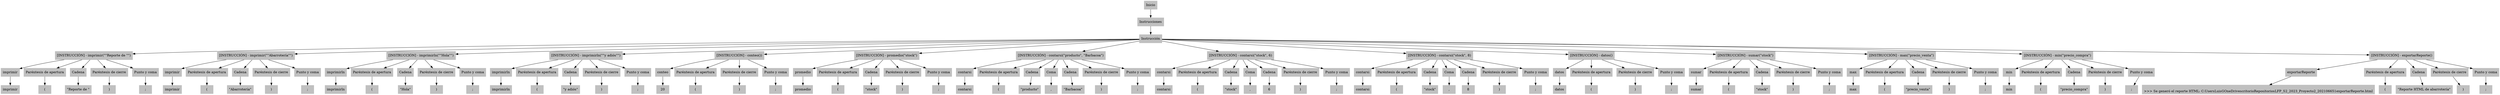 digraph "Arbol de derivación" {
	bgcolor=white fontname=Helvetica fontsize=12 rankdir=TB
	node [color=lightgray fontcolor=black shape=rectangle style=filled]
	"0e68084c-7600-11ee-be47-089798b85202" [label=Inicio color=gray]
	"0e716036-7600-11ee-9dbb-089798b85202" [label="Instrucción" color=gray]
	"0e716037-7600-11ee-bf74-089798b85202" [label=Instrucciones color=gray]
	"0e68084c-7600-11ee-be47-089798b85202" -> "0e716037-7600-11ee-bf74-089798b85202" [color=black]
	"0e716037-7600-11ee-bf74-089798b85202" -> "0e716036-7600-11ee-9dbb-089798b85202" [color=black]
	"0e716038-7600-11ee-a0fa-089798b85202" [label=imprimir color=gray]
	"0e716039-7600-11ee-ac3c-089798b85202" [label=imprimir color=gray]
	"0e716038-7600-11ee-a0fa-089798b85202" -> "0e716039-7600-11ee-ac3c-089798b85202" [color=black]
	"0e71603a-7600-11ee-8a0e-089798b85202" [label="Paréntesis de apertura" color=gray]
	"0e71603b-7600-11ee-ab86-089798b85202" [label="(" color=gray]
	"0e71603a-7600-11ee-8a0e-089798b85202" -> "0e71603b-7600-11ee-ab86-089798b85202" [color=black]
	"0e71603c-7600-11ee-9a0d-089798b85202" [label=Cadena color=gray]
	"0e71603d-7600-11ee-ba60-089798b85202" [label="\"Reporte de \"" color=gray]
	"0e71603c-7600-11ee-9a0d-089798b85202" -> "0e71603d-7600-11ee-ba60-089798b85202" [color=black]
	"0e71603e-7600-11ee-a815-089798b85202" [label="Paréntesis de cierre" color=gray]
	"0e71603f-7600-11ee-865a-089798b85202" [label=")" color=gray]
	"0e71603e-7600-11ee-a815-089798b85202" -> "0e71603f-7600-11ee-865a-089798b85202" [color=black]
	"0e716040-7600-11ee-8775-089798b85202" [label="Punto y coma" color=gray]
	"0e716041-7600-11ee-875f-089798b85202" [label=";" color=gray]
	"0e716040-7600-11ee-8775-089798b85202" -> "0e716041-7600-11ee-875f-089798b85202" [color=black]
	"0e716042-7600-11ee-aec6-089798b85202" [label="[INSTRUCCIÓN] - imprimir(\"\"Reporte de \"\")" color=gray]
	"0e716042-7600-11ee-aec6-089798b85202" -> "0e716038-7600-11ee-a0fa-089798b85202" [color=black]
	"0e716042-7600-11ee-aec6-089798b85202" -> "0e71603a-7600-11ee-8a0e-089798b85202" [color=black]
	"0e716042-7600-11ee-aec6-089798b85202" -> "0e71603c-7600-11ee-9a0d-089798b85202" [color=black]
	"0e716042-7600-11ee-aec6-089798b85202" -> "0e71603e-7600-11ee-a815-089798b85202" [color=black]
	"0e716042-7600-11ee-aec6-089798b85202" -> "0e716040-7600-11ee-8775-089798b85202" [color=black]
	"0e716036-7600-11ee-9dbb-089798b85202" -> "0e716042-7600-11ee-aec6-089798b85202" [color=black]
	"0e718743-7600-11ee-9fa3-089798b85202" [label=imprimir color=gray]
	"0e718744-7600-11ee-87bd-089798b85202" [label=imprimir color=gray]
	"0e718743-7600-11ee-9fa3-089798b85202" -> "0e718744-7600-11ee-87bd-089798b85202" [color=black]
	"0e718745-7600-11ee-a4f5-089798b85202" [label="Paréntesis de apertura" color=gray]
	"0e718746-7600-11ee-8bf6-089798b85202" [label="(" color=gray]
	"0e718745-7600-11ee-a4f5-089798b85202" -> "0e718746-7600-11ee-8bf6-089798b85202" [color=black]
	"0e718747-7600-11ee-9053-089798b85202" [label=Cadena color=gray]
	"0e718748-7600-11ee-bd67-089798b85202" [label="\"Abarrotería\"" color=gray]
	"0e718747-7600-11ee-9053-089798b85202" -> "0e718748-7600-11ee-bd67-089798b85202" [color=black]
	"0e718749-7600-11ee-af48-089798b85202" [label="Paréntesis de cierre" color=gray]
	"0e71874a-7600-11ee-a3d8-089798b85202" [label=")" color=gray]
	"0e718749-7600-11ee-af48-089798b85202" -> "0e71874a-7600-11ee-a3d8-089798b85202" [color=black]
	"0e71874b-7600-11ee-95bc-089798b85202" [label="Punto y coma" color=gray]
	"0e71874c-7600-11ee-bfb0-089798b85202" [label=";" color=gray]
	"0e71874b-7600-11ee-95bc-089798b85202" -> "0e71874c-7600-11ee-bfb0-089798b85202" [color=black]
	"0e71874d-7600-11ee-a07a-089798b85202" [label="[INSTRUCCIÓN] - imprimir(\"\"Abarrotería\"\")" color=gray]
	"0e71874d-7600-11ee-a07a-089798b85202" -> "0e718743-7600-11ee-9fa3-089798b85202" [color=black]
	"0e71874d-7600-11ee-a07a-089798b85202" -> "0e718745-7600-11ee-a4f5-089798b85202" [color=black]
	"0e71874d-7600-11ee-a07a-089798b85202" -> "0e718747-7600-11ee-9053-089798b85202" [color=black]
	"0e71874d-7600-11ee-a07a-089798b85202" -> "0e718749-7600-11ee-af48-089798b85202" [color=black]
	"0e71874d-7600-11ee-a07a-089798b85202" -> "0e71874b-7600-11ee-95bc-089798b85202" [color=black]
	"0e716036-7600-11ee-9dbb-089798b85202" -> "0e71874d-7600-11ee-a07a-089798b85202" [color=black]
	"0e71874e-7600-11ee-99c4-089798b85202" [label=imprimirln color=gray]
	"0e71874f-7600-11ee-8539-089798b85202" [label=imprimirln color=gray]
	"0e71874e-7600-11ee-99c4-089798b85202" -> "0e71874f-7600-11ee-8539-089798b85202" [color=black]
	"0e718750-7600-11ee-831e-089798b85202" [label="Paréntesis de apertura" color=gray]
	"0e718751-7600-11ee-a8db-089798b85202" [label="(" color=gray]
	"0e718750-7600-11ee-831e-089798b85202" -> "0e718751-7600-11ee-a8db-089798b85202" [color=black]
	"0e718752-7600-11ee-b62b-089798b85202" [label=Cadena color=gray]
	"0e71ae68-7600-11ee-aadd-089798b85202" [label="\"Hola\"" color=gray]
	"0e718752-7600-11ee-b62b-089798b85202" -> "0e71ae68-7600-11ee-aadd-089798b85202" [color=black]
	"0e71ae69-7600-11ee-9b6a-089798b85202" [label="Paréntesis de cierre" color=gray]
	"0e71ae6a-7600-11ee-b7b9-089798b85202" [label=")" color=gray]
	"0e71ae69-7600-11ee-9b6a-089798b85202" -> "0e71ae6a-7600-11ee-b7b9-089798b85202" [color=black]
	"0e71ae6b-7600-11ee-ba0e-089798b85202" [label="Punto y coma" color=gray]
	"0e71ae6c-7600-11ee-81f3-089798b85202" [label=";" color=gray]
	"0e71ae6b-7600-11ee-ba0e-089798b85202" -> "0e71ae6c-7600-11ee-81f3-089798b85202" [color=black]
	"0e71ae6d-7600-11ee-8784-089798b85202" [label="[INSTRUCCIÓN] - imprimirln(\"\"Hola\"\")" color=gray]
	"0e71ae6d-7600-11ee-8784-089798b85202" -> "0e71874e-7600-11ee-99c4-089798b85202" [color=black]
	"0e71ae6d-7600-11ee-8784-089798b85202" -> "0e718750-7600-11ee-831e-089798b85202" [color=black]
	"0e71ae6d-7600-11ee-8784-089798b85202" -> "0e718752-7600-11ee-b62b-089798b85202" [color=black]
	"0e71ae6d-7600-11ee-8784-089798b85202" -> "0e71ae69-7600-11ee-9b6a-089798b85202" [color=black]
	"0e71ae6d-7600-11ee-8784-089798b85202" -> "0e71ae6b-7600-11ee-ba0e-089798b85202" [color=black]
	"0e716036-7600-11ee-9dbb-089798b85202" -> "0e71ae6d-7600-11ee-8784-089798b85202" [color=black]
	"0e71ae6e-7600-11ee-a072-089798b85202" [label=imprimirln color=gray]
	"0e71ae6f-7600-11ee-ad0e-089798b85202" [label=imprimirln color=gray]
	"0e71ae6e-7600-11ee-a072-089798b85202" -> "0e71ae6f-7600-11ee-ad0e-089798b85202" [color=black]
	"0e71ae70-7600-11ee-b0d6-089798b85202" [label="Paréntesis de apertura" color=gray]
	"0e71ae71-7600-11ee-bb0d-089798b85202" [label="(" color=gray]
	"0e71ae70-7600-11ee-b0d6-089798b85202" -> "0e71ae71-7600-11ee-bb0d-089798b85202" [color=black]
	"0e71ae72-7600-11ee-9f35-089798b85202" [label=Cadena color=gray]
	"0e71ae73-7600-11ee-bbc2-089798b85202" [label="\"y adiós\"" color=gray]
	"0e71ae72-7600-11ee-9f35-089798b85202" -> "0e71ae73-7600-11ee-bbc2-089798b85202" [color=black]
	"0e71ae74-7600-11ee-b952-089798b85202" [label="Paréntesis de cierre" color=gray]
	"0e71ae75-7600-11ee-9a8d-089798b85202" [label=")" color=gray]
	"0e71ae74-7600-11ee-b952-089798b85202" -> "0e71ae75-7600-11ee-9a8d-089798b85202" [color=black]
	"0e71ae76-7600-11ee-8d16-089798b85202" [label="Punto y coma" color=gray]
	"0e71ae77-7600-11ee-9b5e-089798b85202" [label=";" color=gray]
	"0e71ae76-7600-11ee-8d16-089798b85202" -> "0e71ae77-7600-11ee-9b5e-089798b85202" [color=black]
	"0e71ae78-7600-11ee-b393-089798b85202" [label="[INSTRUCCIÓN] - imprimirln(\"\"y adiós\"\")" color=gray]
	"0e71ae78-7600-11ee-b393-089798b85202" -> "0e71ae6e-7600-11ee-a072-089798b85202" [color=black]
	"0e71ae78-7600-11ee-b393-089798b85202" -> "0e71ae70-7600-11ee-b0d6-089798b85202" [color=black]
	"0e71ae78-7600-11ee-b393-089798b85202" -> "0e71ae72-7600-11ee-9f35-089798b85202" [color=black]
	"0e71ae78-7600-11ee-b393-089798b85202" -> "0e71ae74-7600-11ee-b952-089798b85202" [color=black]
	"0e71ae78-7600-11ee-b393-089798b85202" -> "0e71ae76-7600-11ee-8d16-089798b85202" [color=black]
	"0e716036-7600-11ee-9dbb-089798b85202" -> "0e71ae78-7600-11ee-b393-089798b85202" [color=black]
	"0e71d575-7600-11ee-ae04-089798b85202" [label=conteo color=gray]
	"0e71d576-7600-11ee-beed-089798b85202" [label=20 color=gray]
	"0e71d577-7600-11ee-9636-089798b85202" [label="Paréntesis de apertura" color=gray]
	"0e71d578-7600-11ee-8d3a-089798b85202" [label="(" color=gray]
	"0e71d579-7600-11ee-bcf4-089798b85202" [label="Paréntesis de cierre" color=gray]
	"0e71d57a-7600-11ee-853f-089798b85202" [label=")" color=gray]
	"0e71d57b-7600-11ee-8071-089798b85202" [label="Punto y coma" color=gray]
	"0e71d57c-7600-11ee-9fda-089798b85202" [label=";" color=gray]
	"0e71d57d-7600-11ee-9a19-089798b85202" [label="[INSTRUCCIÓN] - conteo())" color=gray]
	"0e71d575-7600-11ee-ae04-089798b85202" -> "0e71d576-7600-11ee-beed-089798b85202" [color=black]
	"0e71d577-7600-11ee-9636-089798b85202" -> "0e71d578-7600-11ee-8d3a-089798b85202" [color=black]
	"0e71d579-7600-11ee-bcf4-089798b85202" -> "0e71d57a-7600-11ee-853f-089798b85202" [color=black]
	"0e71d57b-7600-11ee-8071-089798b85202" -> "0e71d57c-7600-11ee-9fda-089798b85202" [color=black]
	"0e71d57d-7600-11ee-9a19-089798b85202" -> "0e71d575-7600-11ee-ae04-089798b85202" [color=black]
	"0e71d57d-7600-11ee-9a19-089798b85202" -> "0e71d577-7600-11ee-9636-089798b85202" [color=black]
	"0e71d57d-7600-11ee-9a19-089798b85202" -> "0e71d579-7600-11ee-bcf4-089798b85202" [color=black]
	"0e71d57d-7600-11ee-9a19-089798b85202" -> "0e71d57b-7600-11ee-8071-089798b85202" [color=black]
	"0e716036-7600-11ee-9dbb-089798b85202" -> "0e71d57d-7600-11ee-9a19-089798b85202" [color=black]
	"0e722f10-7600-11ee-a463-089798b85202" [label=promedio color=gray]
	"0e722f11-7600-11ee-ac86-089798b85202" [label=promedio color=gray]
	"0e722f10-7600-11ee-a463-089798b85202" -> "0e722f11-7600-11ee-ac86-089798b85202" [color=black]
	"0e722f12-7600-11ee-b5e4-089798b85202" [label="Paréntesis de apertura" color=gray]
	"0e722f13-7600-11ee-a7df-089798b85202" [label="(" color=gray]
	"0e722f12-7600-11ee-b5e4-089798b85202" -> "0e722f13-7600-11ee-a7df-089798b85202" [color=black]
	"0e722f14-7600-11ee-9be4-089798b85202" [label=Cadena color=gray]
	"0e722f15-7600-11ee-9db4-089798b85202" [label="\"stock\"" color=gray]
	"0e722f14-7600-11ee-9be4-089798b85202" -> "0e722f15-7600-11ee-9db4-089798b85202" [color=black]
	"0e722f16-7600-11ee-96a7-089798b85202" [label="Paréntesis de cierre" color=gray]
	"0e722f17-7600-11ee-a822-089798b85202" [label=")" color=gray]
	"0e722f16-7600-11ee-96a7-089798b85202" -> "0e722f17-7600-11ee-a822-089798b85202" [color=black]
	"0e722f18-7600-11ee-8174-089798b85202" [label="Punto y coma" color=gray]
	"0e722f19-7600-11ee-9e32-089798b85202" [label=";" color=gray]
	"0e722f18-7600-11ee-8174-089798b85202" -> "0e722f19-7600-11ee-9e32-089798b85202" [color=black]
	"0e722f1a-7600-11ee-9460-089798b85202" [label="[INSTRUCCIÓN] - promedio(\"stock\")" color=gray]
	"0e722f1a-7600-11ee-9460-089798b85202" -> "0e722f10-7600-11ee-a463-089798b85202" [color=black]
	"0e722f1a-7600-11ee-9460-089798b85202" -> "0e722f12-7600-11ee-b5e4-089798b85202" [color=black]
	"0e722f1a-7600-11ee-9460-089798b85202" -> "0e722f14-7600-11ee-9be4-089798b85202" [color=black]
	"0e722f1a-7600-11ee-9460-089798b85202" -> "0e722f16-7600-11ee-96a7-089798b85202" [color=black]
	"0e722f1a-7600-11ee-9460-089798b85202" -> "0e722f18-7600-11ee-8174-089798b85202" [color=black]
	"0e716036-7600-11ee-9dbb-089798b85202" -> "0e722f1a-7600-11ee-9460-089798b85202" [color=black]
	"0e722f1b-7600-11ee-aafd-089798b85202" [label=contarsi color=gray]
	"0e722f1c-7600-11ee-9f05-089798b85202" [label=contarsi color=gray]
	"0e722f1b-7600-11ee-aafd-089798b85202" -> "0e722f1c-7600-11ee-9f05-089798b85202" [color=black]
	"0e722f1d-7600-11ee-a5a3-089798b85202" [label="Paréntesis de apertura" color=gray]
	"0e722f1e-7600-11ee-9369-089798b85202" [label="(" color=gray]
	"0e722f1d-7600-11ee-a5a3-089798b85202" -> "0e722f1e-7600-11ee-9369-089798b85202" [color=black]
	"0e722f1f-7600-11ee-89bd-089798b85202" [label=Cadena color=gray]
	"0e722f20-7600-11ee-9f14-089798b85202" [label="\"producto\"" color=gray]
	"0e722f1f-7600-11ee-89bd-089798b85202" -> "0e722f20-7600-11ee-9f14-089798b85202" [color=black]
	"0e725611-7600-11ee-aa6d-089798b85202" [label=Coma color=gray]
	"0e725612-7600-11ee-9652-089798b85202" [label="," color=gray]
	"0e725611-7600-11ee-aa6d-089798b85202" -> "0e725612-7600-11ee-9652-089798b85202" [color=black]
	"0e725613-7600-11ee-8e78-089798b85202" [label=Cadena color=gray]
	"0e725614-7600-11ee-ad08-089798b85202" [label="\"Barbacoa\"" color=gray]
	"0e725613-7600-11ee-8e78-089798b85202" -> "0e725614-7600-11ee-ad08-089798b85202" [color=black]
	"0e725615-7600-11ee-96c9-089798b85202" [label="Paréntesis de cierre" color=gray]
	"0e725616-7600-11ee-a557-089798b85202" [label=")" color=gray]
	"0e725615-7600-11ee-96c9-089798b85202" -> "0e725616-7600-11ee-a557-089798b85202" [color=black]
	"0e725617-7600-11ee-91bb-089798b85202" [label="Punto y coma" color=gray]
	"0e725618-7600-11ee-b6df-089798b85202" [label=";" color=gray]
	"0e725617-7600-11ee-91bb-089798b85202" -> "0e725618-7600-11ee-b6df-089798b85202" [color=black]
	"0e725619-7600-11ee-b5d4-089798b85202" [label="[INSTRUCCIÓN] - contarsi(\"producto\", \"Barbacoa\")" color=gray]
	"0e725619-7600-11ee-b5d4-089798b85202" -> "0e722f1b-7600-11ee-aafd-089798b85202" [color=black]
	"0e725619-7600-11ee-b5d4-089798b85202" -> "0e722f1d-7600-11ee-a5a3-089798b85202" [color=black]
	"0e725619-7600-11ee-b5d4-089798b85202" -> "0e722f1f-7600-11ee-89bd-089798b85202" [color=black]
	"0e725619-7600-11ee-b5d4-089798b85202" -> "0e725611-7600-11ee-aa6d-089798b85202" [color=black]
	"0e725619-7600-11ee-b5d4-089798b85202" -> "0e725613-7600-11ee-8e78-089798b85202" [color=black]
	"0e725619-7600-11ee-b5d4-089798b85202" -> "0e725615-7600-11ee-96c9-089798b85202" [color=black]
	"0e725619-7600-11ee-b5d4-089798b85202" -> "0e725617-7600-11ee-91bb-089798b85202" [color=black]
	"0e716036-7600-11ee-9dbb-089798b85202" -> "0e725619-7600-11ee-b5d4-089798b85202" [color=black]
	"0e72561a-7600-11ee-86a2-089798b85202" [label=contarsi color=gray]
	"0e72561b-7600-11ee-a0ee-089798b85202" [label=contarsi color=gray]
	"0e72561a-7600-11ee-86a2-089798b85202" -> "0e72561b-7600-11ee-a0ee-089798b85202" [color=black]
	"0e72561c-7600-11ee-b03f-089798b85202" [label="Paréntesis de apertura" color=gray]
	"0e72561d-7600-11ee-87ea-089798b85202" [label="(" color=gray]
	"0e72561c-7600-11ee-b03f-089798b85202" -> "0e72561d-7600-11ee-87ea-089798b85202" [color=black]
	"0e72561e-7600-11ee-9580-089798b85202" [label=Cadena color=gray]
	"0e72561f-7600-11ee-a370-089798b85202" [label="\"stock\"" color=gray]
	"0e72561e-7600-11ee-9580-089798b85202" -> "0e72561f-7600-11ee-a370-089798b85202" [color=black]
	"0e725620-7600-11ee-8f2b-089798b85202" [label=Coma color=gray]
	"0e725621-7600-11ee-b93c-089798b85202" [label="," color=gray]
	"0e725620-7600-11ee-8f2b-089798b85202" -> "0e725621-7600-11ee-b93c-089798b85202" [color=black]
	"0e725622-7600-11ee-91c2-089798b85202" [label=Cadena color=gray]
	"0e725623-7600-11ee-b578-089798b85202" [label=6 color=gray]
	"0e725622-7600-11ee-91c2-089798b85202" -> "0e725623-7600-11ee-b578-089798b85202" [color=black]
	"0e725624-7600-11ee-b10f-089798b85202" [label="Paréntesis de cierre" color=gray]
	"0e725625-7600-11ee-8277-089798b85202" [label=")" color=gray]
	"0e725624-7600-11ee-b10f-089798b85202" -> "0e725625-7600-11ee-8277-089798b85202" [color=black]
	"0e727d1b-7600-11ee-911e-089798b85202" [label="Punto y coma" color=gray]
	"0e727d1c-7600-11ee-997f-089798b85202" [label=";" color=gray]
	"0e727d1b-7600-11ee-911e-089798b85202" -> "0e727d1c-7600-11ee-997f-089798b85202" [color=black]
	"0e727d1d-7600-11ee-af80-089798b85202" [label="[INSTRUCCIÓN] - contarsi(\"stock\", 6)" color=gray]
	"0e727d1d-7600-11ee-af80-089798b85202" -> "0e72561a-7600-11ee-86a2-089798b85202" [color=black]
	"0e727d1d-7600-11ee-af80-089798b85202" -> "0e72561c-7600-11ee-b03f-089798b85202" [color=black]
	"0e727d1d-7600-11ee-af80-089798b85202" -> "0e72561e-7600-11ee-9580-089798b85202" [color=black]
	"0e727d1d-7600-11ee-af80-089798b85202" -> "0e725620-7600-11ee-8f2b-089798b85202" [color=black]
	"0e727d1d-7600-11ee-af80-089798b85202" -> "0e725622-7600-11ee-91c2-089798b85202" [color=black]
	"0e727d1d-7600-11ee-af80-089798b85202" -> "0e725624-7600-11ee-b10f-089798b85202" [color=black]
	"0e727d1d-7600-11ee-af80-089798b85202" -> "0e727d1b-7600-11ee-911e-089798b85202" [color=black]
	"0e716036-7600-11ee-9dbb-089798b85202" -> "0e727d1d-7600-11ee-af80-089798b85202" [color=black]
	"0e727d1e-7600-11ee-9fd7-089798b85202" [label=contarsi color=gray]
	"0e727d1f-7600-11ee-a2d9-089798b85202" [label=contarsi color=gray]
	"0e727d1e-7600-11ee-9fd7-089798b85202" -> "0e727d1f-7600-11ee-a2d9-089798b85202" [color=black]
	"0e727d20-7600-11ee-ae4f-089798b85202" [label="Paréntesis de apertura" color=gray]
	"0e727d21-7600-11ee-bab1-089798b85202" [label="(" color=gray]
	"0e727d20-7600-11ee-ae4f-089798b85202" -> "0e727d21-7600-11ee-bab1-089798b85202" [color=black]
	"0e727d22-7600-11ee-a8f4-089798b85202" [label=Cadena color=gray]
	"0e727d23-7600-11ee-bd75-089798b85202" [label="\"stock\"" color=gray]
	"0e727d22-7600-11ee-a8f4-089798b85202" -> "0e727d23-7600-11ee-bd75-089798b85202" [color=black]
	"0e727d24-7600-11ee-83d7-089798b85202" [label=Coma color=gray]
	"0e727d25-7600-11ee-af1e-089798b85202" [label="," color=gray]
	"0e727d24-7600-11ee-83d7-089798b85202" -> "0e727d25-7600-11ee-af1e-089798b85202" [color=black]
	"0e727d26-7600-11ee-928b-089798b85202" [label=Cadena color=gray]
	"0e727d27-7600-11ee-93af-089798b85202" [label=8 color=gray]
	"0e727d26-7600-11ee-928b-089798b85202" -> "0e727d27-7600-11ee-93af-089798b85202" [color=black]
	"0e727d28-7600-11ee-862a-089798b85202" [label="Paréntesis de cierre" color=gray]
	"0e727d29-7600-11ee-9b48-089798b85202" [label=")" color=gray]
	"0e727d28-7600-11ee-862a-089798b85202" -> "0e727d29-7600-11ee-9b48-089798b85202" [color=black]
	"0e727d2a-7600-11ee-a0a4-089798b85202" [label="Punto y coma" color=gray]
	"0e727d2b-7600-11ee-9eb3-089798b85202" [label=";" color=gray]
	"0e727d2a-7600-11ee-a0a4-089798b85202" -> "0e727d2b-7600-11ee-9eb3-089798b85202" [color=black]
	"0e727d2c-7600-11ee-82e6-089798b85202" [label="[INSTRUCCIÓN] - contarsi(\"stock\", 8)" color=gray]
	"0e727d2c-7600-11ee-82e6-089798b85202" -> "0e727d1e-7600-11ee-9fd7-089798b85202" [color=black]
	"0e727d2c-7600-11ee-82e6-089798b85202" -> "0e727d20-7600-11ee-ae4f-089798b85202" [color=black]
	"0e727d2c-7600-11ee-82e6-089798b85202" -> "0e727d22-7600-11ee-a8f4-089798b85202" [color=black]
	"0e727d2c-7600-11ee-82e6-089798b85202" -> "0e727d24-7600-11ee-83d7-089798b85202" [color=black]
	"0e727d2c-7600-11ee-82e6-089798b85202" -> "0e727d26-7600-11ee-928b-089798b85202" [color=black]
	"0e727d2c-7600-11ee-82e6-089798b85202" -> "0e727d28-7600-11ee-862a-089798b85202" [color=black]
	"0e727d2c-7600-11ee-82e6-089798b85202" -> "0e727d2a-7600-11ee-a0a4-089798b85202" [color=black]
	"0e716036-7600-11ee-9dbb-089798b85202" -> "0e727d2c-7600-11ee-82e6-089798b85202" [color=black]
	"0e72f255-7600-11ee-8d71-089798b85202" [label=datos color=gray]
	"0e72f256-7600-11ee-bf1c-089798b85202" [label=datos color=gray]
	"0e72f257-7600-11ee-86a5-089798b85202" [label="Paréntesis de apertura" color=gray]
	"0e72f258-7600-11ee-aa51-089798b85202" [label="(" color=gray]
	"0e72f259-7600-11ee-9070-089798b85202" [label="Paréntesis de cierre" color=gray]
	"0e72f25a-7600-11ee-a149-089798b85202" [label=")" color=gray]
	"0e72f25b-7600-11ee-8525-089798b85202" [label="Punto y coma" color=gray]
	"0e72f25c-7600-11ee-ab0a-089798b85202" [label=";" color=gray]
	"0e72f25d-7600-11ee-93e9-089798b85202" [label="[INSTRUCCIÓN] - datos()" color=gray]
	"0e72f255-7600-11ee-8d71-089798b85202" -> "0e72f256-7600-11ee-bf1c-089798b85202" [color=black]
	"0e72f257-7600-11ee-86a5-089798b85202" -> "0e72f258-7600-11ee-aa51-089798b85202" [color=black]
	"0e72f259-7600-11ee-9070-089798b85202" -> "0e72f25a-7600-11ee-a149-089798b85202" [color=black]
	"0e72f25b-7600-11ee-8525-089798b85202" -> "0e72f25c-7600-11ee-ab0a-089798b85202" [color=black]
	"0e72f25d-7600-11ee-93e9-089798b85202" -> "0e72f255-7600-11ee-8d71-089798b85202" [color=black]
	"0e72f25d-7600-11ee-93e9-089798b85202" -> "0e72f257-7600-11ee-86a5-089798b85202" [color=black]
	"0e72f25d-7600-11ee-93e9-089798b85202" -> "0e72f259-7600-11ee-9070-089798b85202" [color=black]
	"0e72f25d-7600-11ee-93e9-089798b85202" -> "0e72f25b-7600-11ee-8525-089798b85202" [color=black]
	"0e716036-7600-11ee-9dbb-089798b85202" -> "0e72f25d-7600-11ee-93e9-089798b85202" [color=black]
	"0e73195f-7600-11ee-9c64-089798b85202" [label=sumar color=gray]
	"0e731960-7600-11ee-abbe-089798b85202" [label=sumar color=gray]
	"0e731961-7600-11ee-b3bc-089798b85202" [label="Paréntesis de apertura" color=gray]
	"0e731962-7600-11ee-9fdd-089798b85202" [label="(" color=gray]
	"0e731963-7600-11ee-b0e0-089798b85202" [label=Cadena color=gray]
	"0e731964-7600-11ee-abeb-089798b85202" [label="\"stock\"" color=gray]
	"0e731965-7600-11ee-b99a-089798b85202" [label="Paréntesis de cierre" color=gray]
	"0e731966-7600-11ee-9a31-089798b85202" [label=")" color=gray]
	"0e731967-7600-11ee-8ec9-089798b85202" [label="Punto y coma" color=gray]
	"0e731968-7600-11ee-ac70-089798b85202" [label=";" color=gray]
	"0e731969-7600-11ee-a11d-089798b85202" [label="[INSTRUCCIÓN] - sumar(\"stock\")" color=gray]
	"0e73195f-7600-11ee-9c64-089798b85202" -> "0e731960-7600-11ee-abbe-089798b85202" [color=black]
	"0e731961-7600-11ee-b3bc-089798b85202" -> "0e731962-7600-11ee-9fdd-089798b85202" [color=black]
	"0e731963-7600-11ee-b0e0-089798b85202" -> "0e731964-7600-11ee-abeb-089798b85202" [color=black]
	"0e731965-7600-11ee-b99a-089798b85202" -> "0e731966-7600-11ee-9a31-089798b85202" [color=black]
	"0e731967-7600-11ee-8ec9-089798b85202" -> "0e731968-7600-11ee-ac70-089798b85202" [color=black]
	"0e731969-7600-11ee-a11d-089798b85202" -> "0e73195f-7600-11ee-9c64-089798b85202" [color=black]
	"0e731969-7600-11ee-a11d-089798b85202" -> "0e731961-7600-11ee-b3bc-089798b85202" [color=black]
	"0e731969-7600-11ee-a11d-089798b85202" -> "0e731963-7600-11ee-b0e0-089798b85202" [color=black]
	"0e731969-7600-11ee-a11d-089798b85202" -> "0e731965-7600-11ee-b99a-089798b85202" [color=black]
	"0e731969-7600-11ee-a11d-089798b85202" -> "0e731967-7600-11ee-8ec9-089798b85202" [color=black]
	"0e716036-7600-11ee-9dbb-089798b85202" -> "0e731969-7600-11ee-a11d-089798b85202" [color=black]
	"0e73196a-7600-11ee-a5e2-089798b85202" [label=max color=gray]
	"0e73196b-7600-11ee-99c6-089798b85202" [label=max color=gray]
	"0e73196a-7600-11ee-a5e2-089798b85202" -> "0e73196b-7600-11ee-99c6-089798b85202" [color=black]
	"0e73196c-7600-11ee-9826-089798b85202" [label="Paréntesis de apertura" color=gray]
	"0e73196d-7600-11ee-92d0-089798b85202" [label="(" color=gray]
	"0e73196c-7600-11ee-9826-089798b85202" -> "0e73196d-7600-11ee-92d0-089798b85202" [color=black]
	"0e73196e-7600-11ee-8fb1-089798b85202" [label=Cadena color=gray]
	"0e73196f-7600-11ee-a40e-089798b85202" [label="\"precio_venta\"" color=gray]
	"0e73196e-7600-11ee-8fb1-089798b85202" -> "0e73196f-7600-11ee-a40e-089798b85202" [color=black]
	"0e731970-7600-11ee-9a60-089798b85202" [label="Paréntesis de cierre" color=gray]
	"0e731971-7600-11ee-afe2-089798b85202" [label=")" color=gray]
	"0e731970-7600-11ee-9a60-089798b85202" -> "0e731971-7600-11ee-afe2-089798b85202" [color=black]
	"0e731972-7600-11ee-b2cc-089798b85202" [label="Punto y coma" color=gray]
	"0e731973-7600-11ee-82ba-089798b85202" [label=";" color=gray]
	"0e731972-7600-11ee-b2cc-089798b85202" -> "0e731973-7600-11ee-82ba-089798b85202" [color=black]
	"0e731974-7600-11ee-97eb-089798b85202" [label="[INSTRUCCIÓN] - max(\"precio_venta\")" color=gray]
	"0e731974-7600-11ee-97eb-089798b85202" -> "0e73196a-7600-11ee-a5e2-089798b85202" [color=black]
	"0e731974-7600-11ee-97eb-089798b85202" -> "0e73196c-7600-11ee-9826-089798b85202" [color=black]
	"0e731974-7600-11ee-97eb-089798b85202" -> "0e73196e-7600-11ee-8fb1-089798b85202" [color=black]
	"0e731974-7600-11ee-97eb-089798b85202" -> "0e731970-7600-11ee-9a60-089798b85202" [color=black]
	"0e731974-7600-11ee-97eb-089798b85202" -> "0e731972-7600-11ee-b2cc-089798b85202" [color=black]
	"0e716036-7600-11ee-9dbb-089798b85202" -> "0e731974-7600-11ee-97eb-089798b85202" [color=black]
	"0e734076-7600-11ee-a885-089798b85202" [label=min color=gray]
	"0e734077-7600-11ee-8ad7-089798b85202" [label=min color=gray]
	"0e734076-7600-11ee-a885-089798b85202" -> "0e734077-7600-11ee-8ad7-089798b85202" [color=black]
	"0e734078-7600-11ee-b318-089798b85202" [label="Paréntesis de apertura" color=gray]
	"0e734079-7600-11ee-9878-089798b85202" [label="(" color=gray]
	"0e734078-7600-11ee-b318-089798b85202" -> "0e734079-7600-11ee-9878-089798b85202" [color=black]
	"0e73407a-7600-11ee-be0d-089798b85202" [label=Cadena color=gray]
	"0e73407b-7600-11ee-b675-089798b85202" [label="\"precio_compra\"" color=gray]
	"0e73407a-7600-11ee-be0d-089798b85202" -> "0e73407b-7600-11ee-b675-089798b85202" [color=black]
	"0e73407c-7600-11ee-8251-089798b85202" [label="Paréntesis de cierre" color=gray]
	"0e73407d-7600-11ee-9ca3-089798b85202" [label=")" color=gray]
	"0e73407c-7600-11ee-8251-089798b85202" -> "0e73407d-7600-11ee-9ca3-089798b85202" [color=black]
	"0e73407e-7600-11ee-8719-089798b85202" [label="Punto y coma" color=gray]
	"0e73407f-7600-11ee-a6c1-089798b85202" [label=";" color=gray]
	"0e73407e-7600-11ee-8719-089798b85202" -> "0e73407f-7600-11ee-a6c1-089798b85202" [color=black]
	"0e734080-7600-11ee-8315-089798b85202" [label="[INSTRUCCIÓN] - min(\"precio_compra\")" color=gray]
	"0e734080-7600-11ee-8315-089798b85202" -> "0e734076-7600-11ee-a885-089798b85202" [color=black]
	"0e734080-7600-11ee-8315-089798b85202" -> "0e734078-7600-11ee-b318-089798b85202" [color=black]
	"0e734080-7600-11ee-8315-089798b85202" -> "0e73407a-7600-11ee-be0d-089798b85202" [color=black]
	"0e734080-7600-11ee-8315-089798b85202" -> "0e73407c-7600-11ee-8251-089798b85202" [color=black]
	"0e734080-7600-11ee-8315-089798b85202" -> "0e73407e-7600-11ee-8719-089798b85202" [color=black]
	"0e716036-7600-11ee-9dbb-089798b85202" -> "0e734080-7600-11ee-8315-089798b85202" [color=black]
	"0e73678d-7600-11ee-b28d-089798b85202" [label=exportarReporte color=gray]
	"0e73678e-7600-11ee-9a4e-089798b85202" [label="
>>> Se generó el reporte HTML: C:\Users\LuisG\OneDrive\Escritorio\Repositorios\LFP_S2_2023_Proyecto2_202106651\exportarReporte.html" color=gray]
	"0e73678d-7600-11ee-b28d-089798b85202" -> "0e73678e-7600-11ee-9a4e-089798b85202" [color=black]
	"0e73678f-7600-11ee-a1b2-089798b85202" [label="Paréntesis de apertura" color=gray]
	"0e736790-7600-11ee-9adf-089798b85202" [label="(" color=gray]
	"0e73678f-7600-11ee-a1b2-089798b85202" -> "0e736790-7600-11ee-9adf-089798b85202" [color=black]
	"0e736791-7600-11ee-b2a4-089798b85202" [label=Cadena color=gray]
	"0e736792-7600-11ee-b09b-089798b85202" [label="\"Reporte HTML de abarrotería\"" color=gray]
	"0e736791-7600-11ee-b2a4-089798b85202" -> "0e736792-7600-11ee-b09b-089798b85202" [color=black]
	"0e736793-7600-11ee-905e-089798b85202" [label="Paréntesis de cierre" color=gray]
	"0e736794-7600-11ee-83e7-089798b85202" [label=")" color=gray]
	"0e736793-7600-11ee-905e-089798b85202" -> "0e736794-7600-11ee-83e7-089798b85202" [color=black]
	"0e736795-7600-11ee-b869-089798b85202" [label="Punto y coma" color=gray]
	"0e736796-7600-11ee-94ab-089798b85202" [label=";" color=gray]
	"0e736795-7600-11ee-b869-089798b85202" -> "0e736796-7600-11ee-94ab-089798b85202" [color=black]
	"0e736797-7600-11ee-be48-089798b85202" [label="[INSTRUCCIÓN] - exportarReporte()" color=gray]
	"0e736797-7600-11ee-be48-089798b85202" -> "0e73678d-7600-11ee-b28d-089798b85202" [color=black]
	"0e736797-7600-11ee-be48-089798b85202" -> "0e73678f-7600-11ee-a1b2-089798b85202" [color=black]
	"0e736797-7600-11ee-be48-089798b85202" -> "0e736791-7600-11ee-b2a4-089798b85202" [color=black]
	"0e736797-7600-11ee-be48-089798b85202" -> "0e736793-7600-11ee-905e-089798b85202" [color=black]
	"0e736797-7600-11ee-be48-089798b85202" -> "0e736795-7600-11ee-b869-089798b85202" [color=black]
	"0e716036-7600-11ee-9dbb-089798b85202" -> "0e736797-7600-11ee-be48-089798b85202" [color=black]
}
